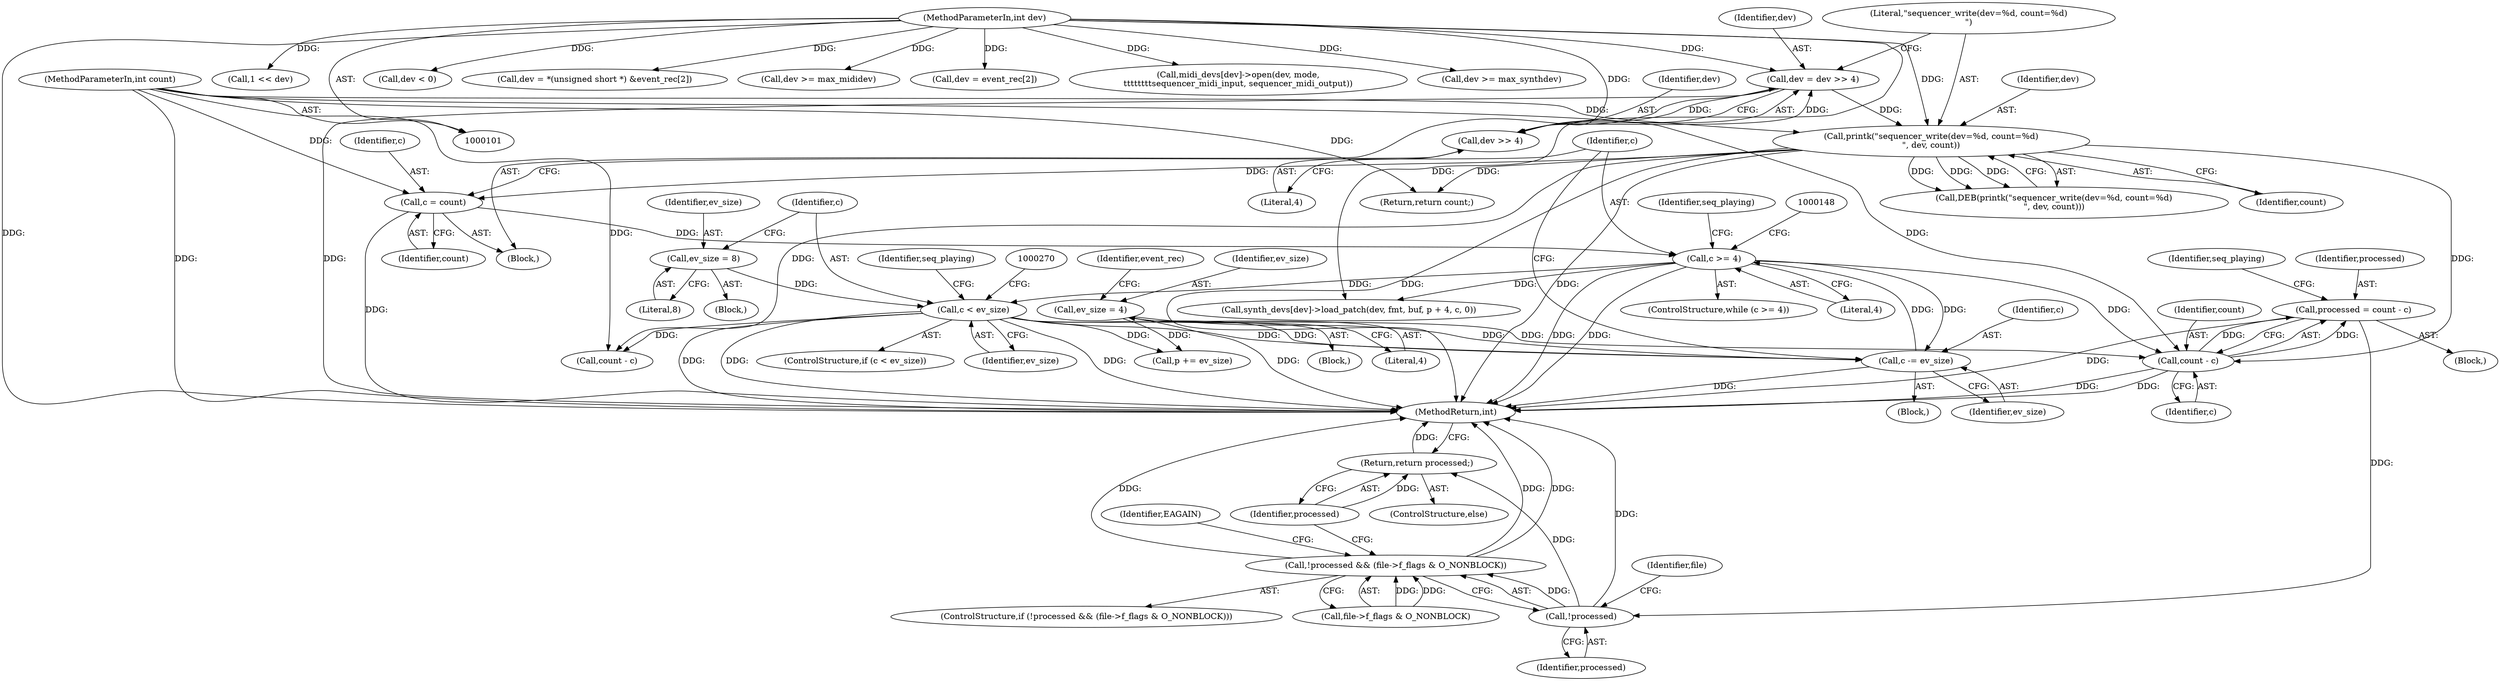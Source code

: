 digraph "0_linux_b769f49463711205d57286e64cf535ed4daf59e9_1@integer" {
"1000379" [label="(Call,processed = count - c)"];
"1000381" [label="(Call,count - c)"];
"1000105" [label="(MethodParameterIn,int count)"];
"1000126" [label="(Call,printk(\"sequencer_write(dev=%d, count=%d)\n\", dev, count))"];
"1000120" [label="(Call,dev = dev >> 4)"];
"1000122" [label="(Call,dev >> 4)"];
"1000102" [label="(MethodParameterIn,int dev)"];
"1000141" [label="(Call,c >= 4)"];
"1000406" [label="(Call,c -= ev_size)"];
"1000293" [label="(Call,ev_size = 4)"];
"1000255" [label="(Call,c < ev_size)"];
"1000251" [label="(Call,ev_size = 8)"];
"1000137" [label="(Call,c = count)"];
"1000390" [label="(Call,!processed)"];
"1000389" [label="(Call,!processed && (file->f_flags & O_NONBLOCK))"];
"1000401" [label="(Return,return processed;)"];
"1000251" [label="(Call,ev_size = 8)"];
"1000217" [label="(Call,synth_devs[dev]->load_patch(dev, fmt, buf, p + 4, c, 0))"];
"1000382" [label="(Identifier,count)"];
"1000403" [label="(Call,p += ev_size)"];
"1000401" [label="(Return,return processed;)"];
"1000198" [label="(Call,1 << dev)"];
"1000138" [label="(Identifier,c)"];
"1000129" [label="(Identifier,count)"];
"1000128" [label="(Identifier,dev)"];
"1000295" [label="(Literal,4)"];
"1000261" [label="(Identifier,seq_playing)"];
"1000392" [label="(Call,file->f_flags & O_NONBLOCK)"];
"1000386" [label="(Identifier,seq_playing)"];
"1000142" [label="(Identifier,c)"];
"1000257" [label="(Identifier,ev_size)"];
"1000127" [label="(Literal,\"sequencer_write(dev=%d, count=%d)\n\")"];
"1000294" [label="(Identifier,ev_size)"];
"1000122" [label="(Call,dev >> 4)"];
"1000406" [label="(Call,c -= ev_size)"];
"1000416" [label="(MethodReturn,int)"];
"1000179" [label="(Call,dev < 0)"];
"1000394" [label="(Identifier,file)"];
"1000256" [label="(Identifier,c)"];
"1000402" [label="(Identifier,processed)"];
"1000125" [label="(Call,DEB(printk(\"sequencer_write(dev=%d, count=%d)\n\", dev, count)))"];
"1000168" [label="(Call,dev = *(unsigned short *) &event_rec[2])"];
"1000377" [label="(Block,)"];
"1000140" [label="(ControlStructure,while (c >= 4))"];
"1000143" [label="(Literal,4)"];
"1000383" [label="(Identifier,c)"];
"1000293" [label="(Call,ev_size = 4)"];
"1000264" [label="(Call,count - c)"];
"1000407" [label="(Identifier,c)"];
"1000330" [label="(Call,dev >= max_mididev)"];
"1000299" [label="(Identifier,event_rec)"];
"1000254" [label="(ControlStructure,if (c < ev_size))"];
"1000391" [label="(Identifier,processed)"];
"1000390" [label="(Call,!processed)"];
"1000121" [label="(Identifier,dev)"];
"1000388" [label="(ControlStructure,if (!processed && (file->f_flags & O_NONBLOCK)))"];
"1000323" [label="(Call,dev = event_rec[2])"];
"1000102" [label="(MethodParameterIn,int dev)"];
"1000350" [label="(Call,midi_devs[dev]->open(dev, mode,\n\t\t\t\t\t\t\t\tsequencer_midi_input, sequencer_midi_output))"];
"1000389" [label="(Call,!processed && (file->f_flags & O_NONBLOCK))"];
"1000381" [label="(Call,count - c)"];
"1000411" [label="(Identifier,seq_playing)"];
"1000141" [label="(Call,c >= 4)"];
"1000399" [label="(Identifier,EAGAIN)"];
"1000284" [label="(Block,)"];
"1000238" [label="(Block,)"];
"1000408" [label="(Identifier,ev_size)"];
"1000400" [label="(ControlStructure,else)"];
"1000126" [label="(Call,printk(\"sequencer_write(dev=%d, count=%d)\n\", dev, count))"];
"1000379" [label="(Call,processed = count - c)"];
"1000183" [label="(Call,dev >= max_synthdev)"];
"1000105" [label="(MethodParameterIn,int count)"];
"1000414" [label="(Return,return count;)"];
"1000253" [label="(Literal,8)"];
"1000120" [label="(Call,dev = dev >> 4)"];
"1000252" [label="(Identifier,ev_size)"];
"1000380" [label="(Identifier,processed)"];
"1000139" [label="(Identifier,count)"];
"1000106" [label="(Block,)"];
"1000144" [label="(Block,)"];
"1000137" [label="(Call,c = count)"];
"1000123" [label="(Identifier,dev)"];
"1000124" [label="(Literal,4)"];
"1000255" [label="(Call,c < ev_size)"];
"1000379" -> "1000377"  [label="AST: "];
"1000379" -> "1000381"  [label="CFG: "];
"1000380" -> "1000379"  [label="AST: "];
"1000381" -> "1000379"  [label="AST: "];
"1000386" -> "1000379"  [label="CFG: "];
"1000379" -> "1000416"  [label="DDG: "];
"1000381" -> "1000379"  [label="DDG: "];
"1000381" -> "1000379"  [label="DDG: "];
"1000379" -> "1000390"  [label="DDG: "];
"1000381" -> "1000383"  [label="CFG: "];
"1000382" -> "1000381"  [label="AST: "];
"1000383" -> "1000381"  [label="AST: "];
"1000381" -> "1000416"  [label="DDG: "];
"1000381" -> "1000416"  [label="DDG: "];
"1000105" -> "1000381"  [label="DDG: "];
"1000126" -> "1000381"  [label="DDG: "];
"1000141" -> "1000381"  [label="DDG: "];
"1000255" -> "1000381"  [label="DDG: "];
"1000105" -> "1000101"  [label="AST: "];
"1000105" -> "1000416"  [label="DDG: "];
"1000105" -> "1000126"  [label="DDG: "];
"1000105" -> "1000137"  [label="DDG: "];
"1000105" -> "1000264"  [label="DDG: "];
"1000105" -> "1000414"  [label="DDG: "];
"1000126" -> "1000125"  [label="AST: "];
"1000126" -> "1000129"  [label="CFG: "];
"1000127" -> "1000126"  [label="AST: "];
"1000128" -> "1000126"  [label="AST: "];
"1000129" -> "1000126"  [label="AST: "];
"1000125" -> "1000126"  [label="CFG: "];
"1000126" -> "1000416"  [label="DDG: "];
"1000126" -> "1000416"  [label="DDG: "];
"1000126" -> "1000125"  [label="DDG: "];
"1000126" -> "1000125"  [label="DDG: "];
"1000126" -> "1000125"  [label="DDG: "];
"1000120" -> "1000126"  [label="DDG: "];
"1000102" -> "1000126"  [label="DDG: "];
"1000126" -> "1000137"  [label="DDG: "];
"1000126" -> "1000264"  [label="DDG: "];
"1000126" -> "1000414"  [label="DDG: "];
"1000120" -> "1000106"  [label="AST: "];
"1000120" -> "1000122"  [label="CFG: "];
"1000121" -> "1000120"  [label="AST: "];
"1000122" -> "1000120"  [label="AST: "];
"1000127" -> "1000120"  [label="CFG: "];
"1000120" -> "1000416"  [label="DDG: "];
"1000122" -> "1000120"  [label="DDG: "];
"1000122" -> "1000120"  [label="DDG: "];
"1000102" -> "1000120"  [label="DDG: "];
"1000122" -> "1000124"  [label="CFG: "];
"1000123" -> "1000122"  [label="AST: "];
"1000124" -> "1000122"  [label="AST: "];
"1000102" -> "1000122"  [label="DDG: "];
"1000102" -> "1000101"  [label="AST: "];
"1000102" -> "1000416"  [label="DDG: "];
"1000102" -> "1000168"  [label="DDG: "];
"1000102" -> "1000179"  [label="DDG: "];
"1000102" -> "1000183"  [label="DDG: "];
"1000102" -> "1000198"  [label="DDG: "];
"1000102" -> "1000217"  [label="DDG: "];
"1000102" -> "1000323"  [label="DDG: "];
"1000102" -> "1000330"  [label="DDG: "];
"1000102" -> "1000350"  [label="DDG: "];
"1000141" -> "1000140"  [label="AST: "];
"1000141" -> "1000143"  [label="CFG: "];
"1000142" -> "1000141"  [label="AST: "];
"1000143" -> "1000141"  [label="AST: "];
"1000148" -> "1000141"  [label="CFG: "];
"1000411" -> "1000141"  [label="CFG: "];
"1000141" -> "1000416"  [label="DDG: "];
"1000141" -> "1000416"  [label="DDG: "];
"1000406" -> "1000141"  [label="DDG: "];
"1000137" -> "1000141"  [label="DDG: "];
"1000141" -> "1000217"  [label="DDG: "];
"1000141" -> "1000255"  [label="DDG: "];
"1000141" -> "1000406"  [label="DDG: "];
"1000406" -> "1000144"  [label="AST: "];
"1000406" -> "1000408"  [label="CFG: "];
"1000407" -> "1000406"  [label="AST: "];
"1000408" -> "1000406"  [label="AST: "];
"1000142" -> "1000406"  [label="CFG: "];
"1000406" -> "1000416"  [label="DDG: "];
"1000293" -> "1000406"  [label="DDG: "];
"1000255" -> "1000406"  [label="DDG: "];
"1000255" -> "1000406"  [label="DDG: "];
"1000293" -> "1000284"  [label="AST: "];
"1000293" -> "1000295"  [label="CFG: "];
"1000294" -> "1000293"  [label="AST: "];
"1000295" -> "1000293"  [label="AST: "];
"1000299" -> "1000293"  [label="CFG: "];
"1000293" -> "1000416"  [label="DDG: "];
"1000293" -> "1000403"  [label="DDG: "];
"1000255" -> "1000254"  [label="AST: "];
"1000255" -> "1000257"  [label="CFG: "];
"1000256" -> "1000255"  [label="AST: "];
"1000257" -> "1000255"  [label="AST: "];
"1000261" -> "1000255"  [label="CFG: "];
"1000270" -> "1000255"  [label="CFG: "];
"1000255" -> "1000416"  [label="DDG: "];
"1000255" -> "1000416"  [label="DDG: "];
"1000255" -> "1000416"  [label="DDG: "];
"1000251" -> "1000255"  [label="DDG: "];
"1000255" -> "1000264"  [label="DDG: "];
"1000255" -> "1000403"  [label="DDG: "];
"1000251" -> "1000238"  [label="AST: "];
"1000251" -> "1000253"  [label="CFG: "];
"1000252" -> "1000251"  [label="AST: "];
"1000253" -> "1000251"  [label="AST: "];
"1000256" -> "1000251"  [label="CFG: "];
"1000137" -> "1000106"  [label="AST: "];
"1000137" -> "1000139"  [label="CFG: "];
"1000138" -> "1000137"  [label="AST: "];
"1000139" -> "1000137"  [label="AST: "];
"1000142" -> "1000137"  [label="CFG: "];
"1000137" -> "1000416"  [label="DDG: "];
"1000390" -> "1000389"  [label="AST: "];
"1000390" -> "1000391"  [label="CFG: "];
"1000391" -> "1000390"  [label="AST: "];
"1000394" -> "1000390"  [label="CFG: "];
"1000389" -> "1000390"  [label="CFG: "];
"1000390" -> "1000416"  [label="DDG: "];
"1000390" -> "1000389"  [label="DDG: "];
"1000390" -> "1000401"  [label="DDG: "];
"1000389" -> "1000388"  [label="AST: "];
"1000389" -> "1000392"  [label="CFG: "];
"1000392" -> "1000389"  [label="AST: "];
"1000399" -> "1000389"  [label="CFG: "];
"1000402" -> "1000389"  [label="CFG: "];
"1000389" -> "1000416"  [label="DDG: "];
"1000389" -> "1000416"  [label="DDG: "];
"1000389" -> "1000416"  [label="DDG: "];
"1000392" -> "1000389"  [label="DDG: "];
"1000392" -> "1000389"  [label="DDG: "];
"1000401" -> "1000400"  [label="AST: "];
"1000401" -> "1000402"  [label="CFG: "];
"1000402" -> "1000401"  [label="AST: "];
"1000416" -> "1000401"  [label="CFG: "];
"1000401" -> "1000416"  [label="DDG: "];
"1000402" -> "1000401"  [label="DDG: "];
}
